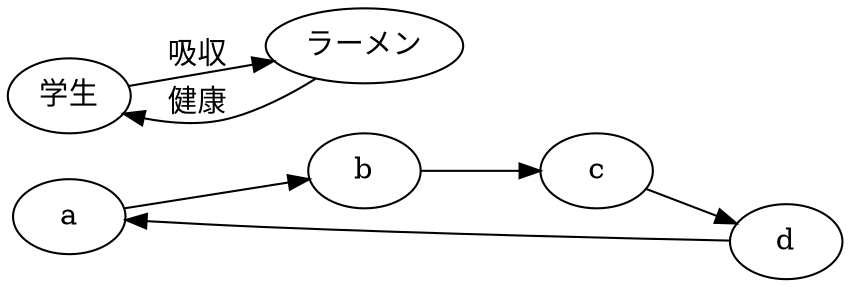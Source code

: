 digraph G {
  rankdir = LR;
  a -> b;
  b -> c;
  c -> d;
  d -> a;
  学生 -> ラーメン [label = "吸収";];
  ラーメン -> 学生 [label = "健康";];
}
